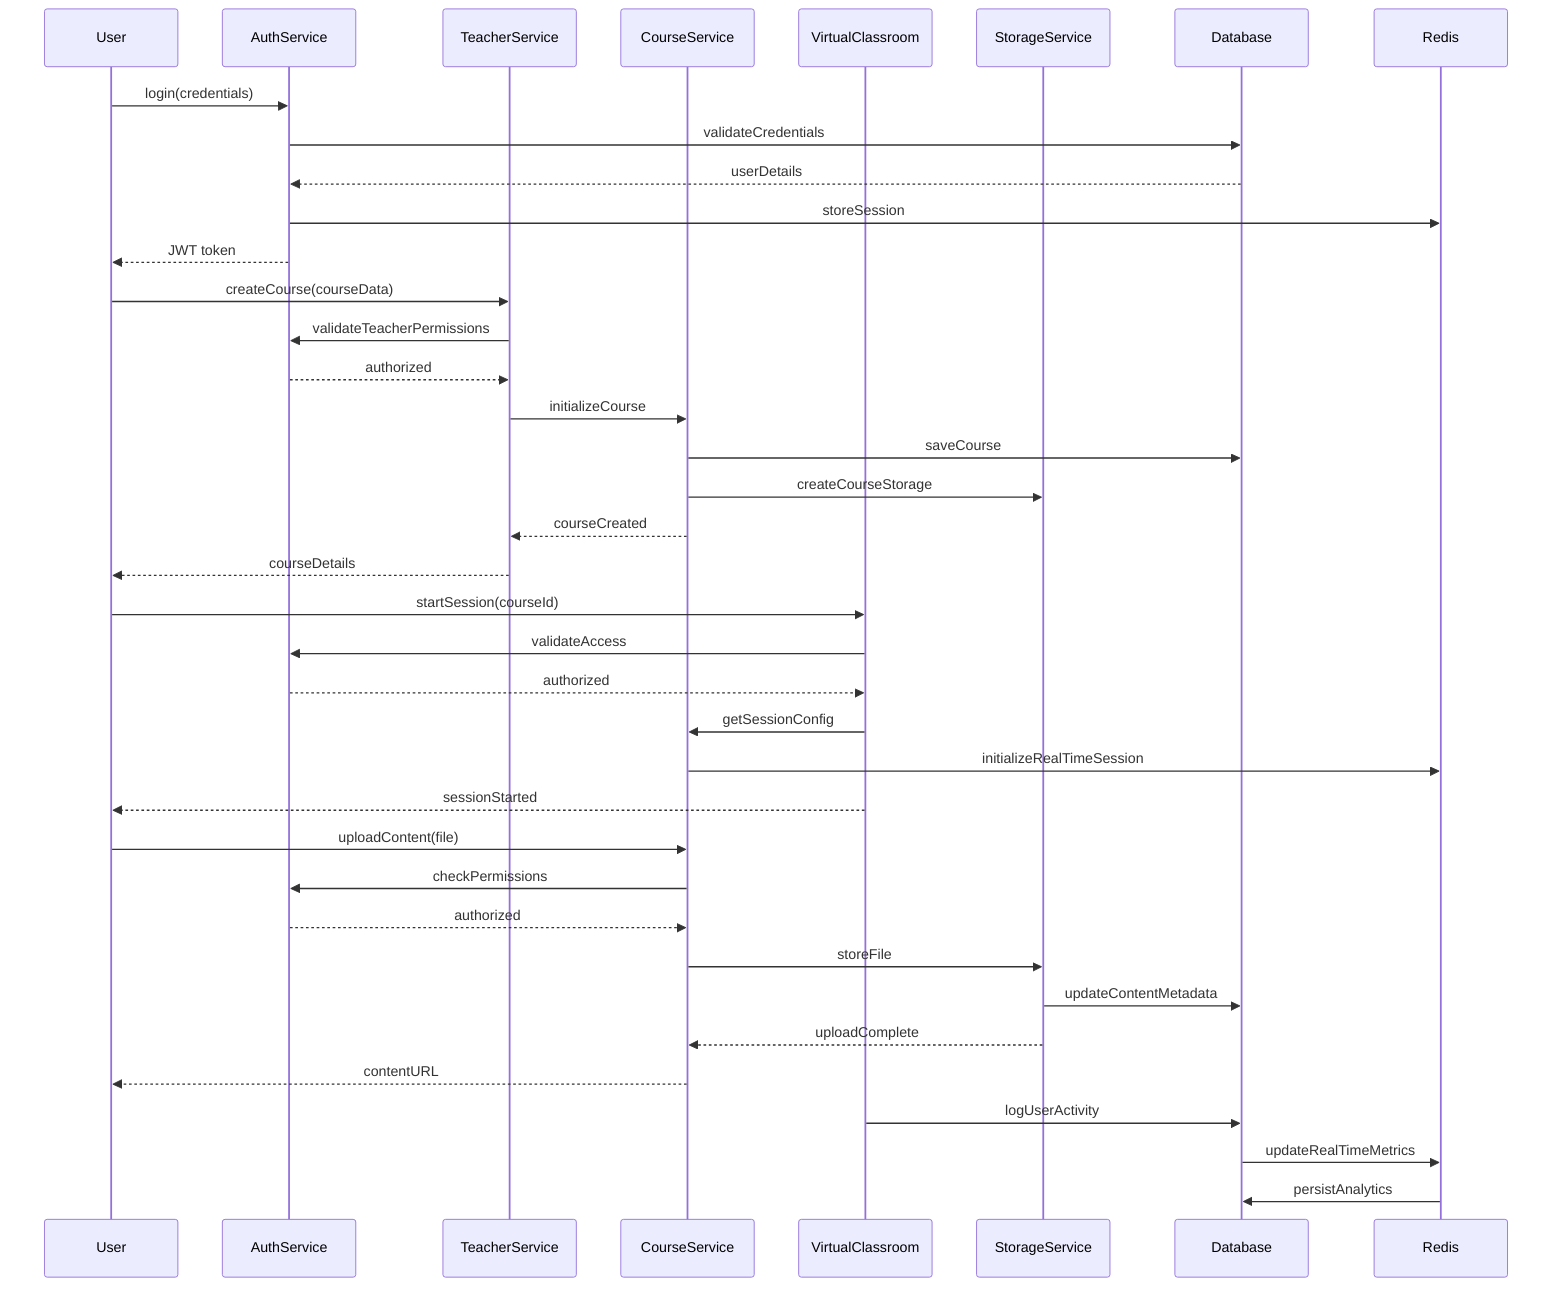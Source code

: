 sequenceDiagram
    participant U as User
    participant Auth as AuthService
    participant T as TeacherService
    participant C as CourseService
    participant VC as VirtualClassroom
    participant S as StorageService
    participant DB as Database
    participant Cache as Redis

    %% User Authentication Flow
    U->>Auth: login(credentials)
    Auth->>DB: validateCredentials
    DB-->>Auth: userDetails
    Auth->>Cache: storeSession
    Auth-->>U: JWT token

    %% Course Creation Flow
    U->>T: createCourse(courseData)
    T->>Auth: validateTeacherPermissions
    Auth-->>T: authorized
    T->>C: initializeCourse
    C->>DB: saveCourse
    C->>S: createCourseStorage
    C-->>T: courseCreated
    T-->>U: courseDetails

    %% Virtual Classroom Session
    U->>VC: startSession(courseId)
    VC->>Auth: validateAccess
    Auth-->>VC: authorized
    VC->>C: getSessionConfig
    C->>Cache: initializeRealTimeSession
    VC-->>U: sessionStarted

    %% Content Upload
    U->>C: uploadContent(file)
    C->>Auth: checkPermissions
    Auth-->>C: authorized
    C->>S: storeFile
    S->>DB: updateContentMetadata
    S-->>C: uploadComplete
    C-->>U: contentURL

    %% Analytics Tracking
    VC->>DB: logUserActivity
    DB->>Cache: updateRealTimeMetrics
    Cache->>DB: persistAnalytics